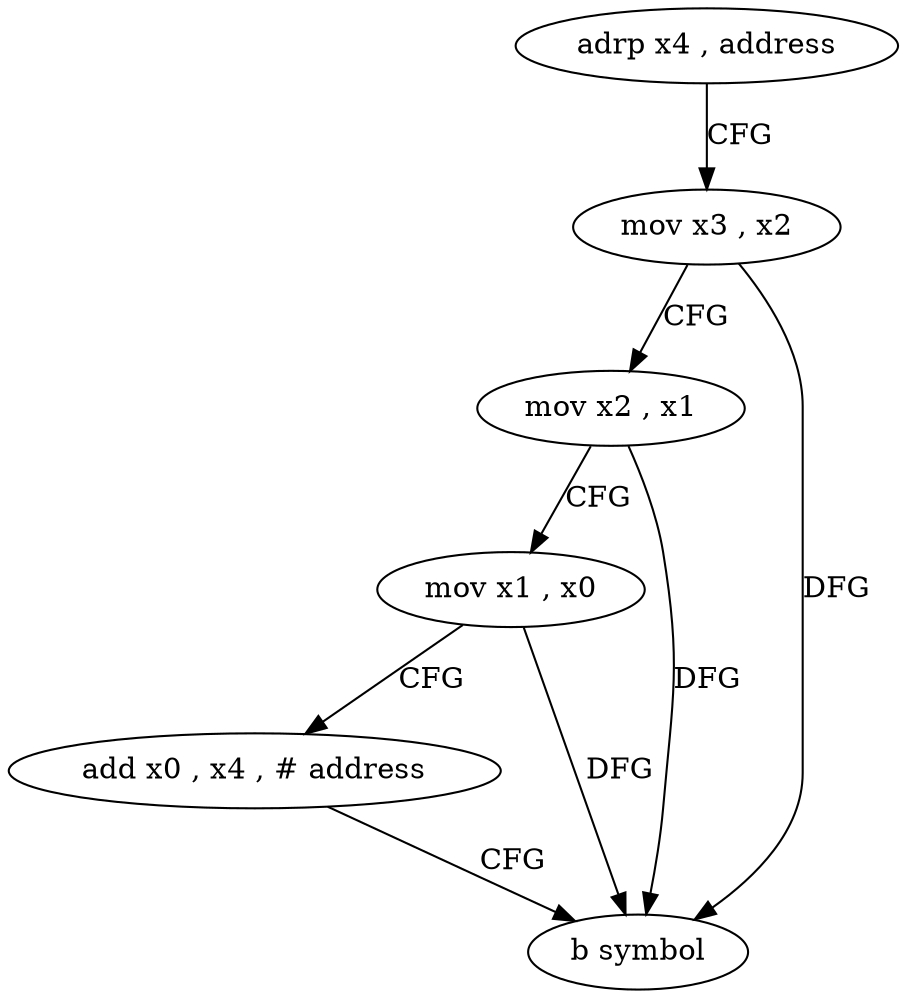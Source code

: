digraph "func" {
"4251728" [label = "adrp x4 , address" ]
"4251732" [label = "mov x3 , x2" ]
"4251736" [label = "mov x2 , x1" ]
"4251740" [label = "mov x1 , x0" ]
"4251744" [label = "add x0 , x4 , # address" ]
"4251748" [label = "b symbol" ]
"4251728" -> "4251732" [ label = "CFG" ]
"4251732" -> "4251736" [ label = "CFG" ]
"4251732" -> "4251748" [ label = "DFG" ]
"4251736" -> "4251740" [ label = "CFG" ]
"4251736" -> "4251748" [ label = "DFG" ]
"4251740" -> "4251744" [ label = "CFG" ]
"4251740" -> "4251748" [ label = "DFG" ]
"4251744" -> "4251748" [ label = "CFG" ]
}
